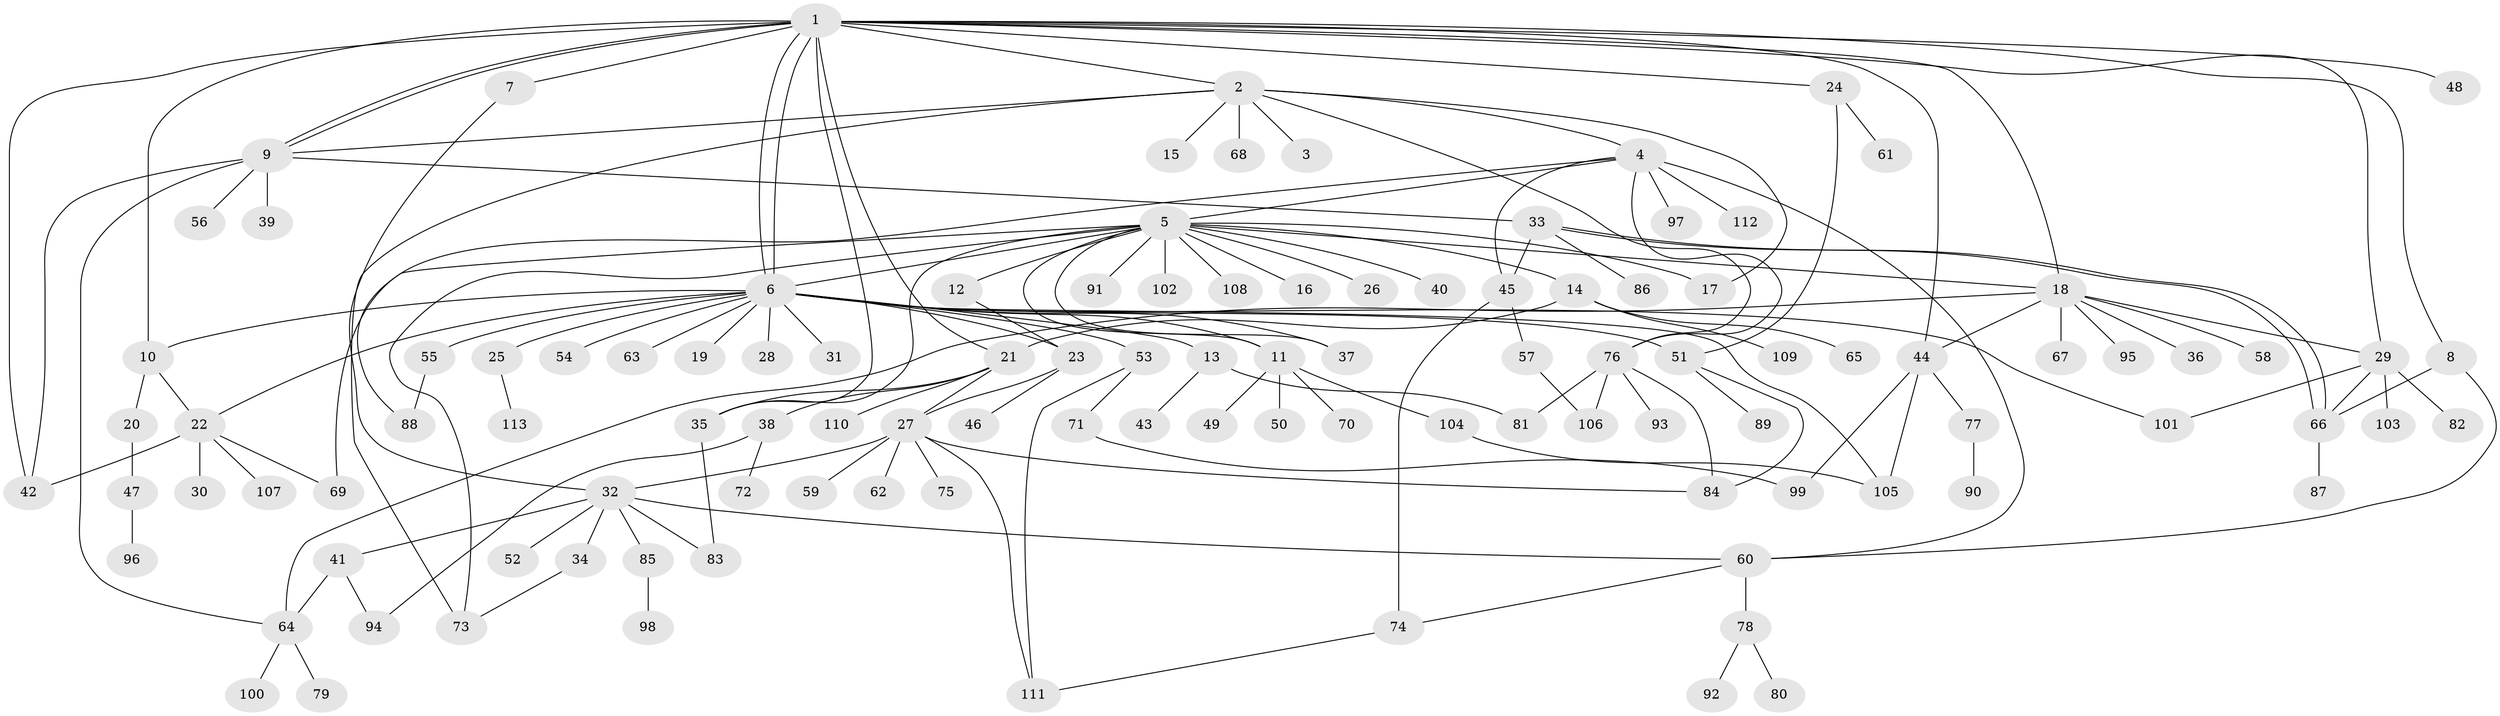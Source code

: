 // coarse degree distribution, {10: 0.030303030303030304, 7: 0.030303030303030304, 1: 0.5151515151515151, 6: 0.030303030303030304, 19: 0.030303030303030304, 2: 0.12121212121212122, 5: 0.030303030303030304, 8: 0.06060606060606061, 4: 0.09090909090909091, 3: 0.06060606060606061}
// Generated by graph-tools (version 1.1) at 2025/18/03/04/25 18:18:13]
// undirected, 113 vertices, 159 edges
graph export_dot {
graph [start="1"]
  node [color=gray90,style=filled];
  1;
  2;
  3;
  4;
  5;
  6;
  7;
  8;
  9;
  10;
  11;
  12;
  13;
  14;
  15;
  16;
  17;
  18;
  19;
  20;
  21;
  22;
  23;
  24;
  25;
  26;
  27;
  28;
  29;
  30;
  31;
  32;
  33;
  34;
  35;
  36;
  37;
  38;
  39;
  40;
  41;
  42;
  43;
  44;
  45;
  46;
  47;
  48;
  49;
  50;
  51;
  52;
  53;
  54;
  55;
  56;
  57;
  58;
  59;
  60;
  61;
  62;
  63;
  64;
  65;
  66;
  67;
  68;
  69;
  70;
  71;
  72;
  73;
  74;
  75;
  76;
  77;
  78;
  79;
  80;
  81;
  82;
  83;
  84;
  85;
  86;
  87;
  88;
  89;
  90;
  91;
  92;
  93;
  94;
  95;
  96;
  97;
  98;
  99;
  100;
  101;
  102;
  103;
  104;
  105;
  106;
  107;
  108;
  109;
  110;
  111;
  112;
  113;
  1 -- 2;
  1 -- 6;
  1 -- 6;
  1 -- 7;
  1 -- 8;
  1 -- 9;
  1 -- 9;
  1 -- 10;
  1 -- 18;
  1 -- 21;
  1 -- 24;
  1 -- 29;
  1 -- 35;
  1 -- 42;
  1 -- 44;
  1 -- 48;
  2 -- 3;
  2 -- 4;
  2 -- 9;
  2 -- 15;
  2 -- 17;
  2 -- 68;
  2 -- 73;
  2 -- 76;
  4 -- 5;
  4 -- 45;
  4 -- 60;
  4 -- 76;
  4 -- 88;
  4 -- 97;
  4 -- 112;
  5 -- 6;
  5 -- 11;
  5 -- 12;
  5 -- 14;
  5 -- 16;
  5 -- 17;
  5 -- 18;
  5 -- 26;
  5 -- 35;
  5 -- 37;
  5 -- 40;
  5 -- 69;
  5 -- 73;
  5 -- 91;
  5 -- 102;
  5 -- 108;
  6 -- 10;
  6 -- 11;
  6 -- 13;
  6 -- 19;
  6 -- 22;
  6 -- 23;
  6 -- 25;
  6 -- 28;
  6 -- 31;
  6 -- 37;
  6 -- 51;
  6 -- 53;
  6 -- 54;
  6 -- 55;
  6 -- 63;
  6 -- 101;
  6 -- 105;
  7 -- 32;
  8 -- 60;
  8 -- 66;
  9 -- 33;
  9 -- 39;
  9 -- 42;
  9 -- 56;
  9 -- 64;
  10 -- 20;
  10 -- 22;
  11 -- 49;
  11 -- 50;
  11 -- 70;
  11 -- 104;
  12 -- 23;
  13 -- 43;
  13 -- 81;
  14 -- 21;
  14 -- 65;
  14 -- 109;
  18 -- 29;
  18 -- 36;
  18 -- 44;
  18 -- 58;
  18 -- 64;
  18 -- 67;
  18 -- 95;
  20 -- 47;
  21 -- 27;
  21 -- 35;
  21 -- 38;
  21 -- 110;
  22 -- 30;
  22 -- 42;
  22 -- 69;
  22 -- 107;
  23 -- 27;
  23 -- 46;
  24 -- 51;
  24 -- 61;
  25 -- 113;
  27 -- 32;
  27 -- 59;
  27 -- 62;
  27 -- 75;
  27 -- 84;
  27 -- 111;
  29 -- 66;
  29 -- 82;
  29 -- 101;
  29 -- 103;
  32 -- 34;
  32 -- 41;
  32 -- 52;
  32 -- 60;
  32 -- 83;
  32 -- 85;
  33 -- 45;
  33 -- 66;
  33 -- 66;
  33 -- 86;
  34 -- 73;
  35 -- 83;
  38 -- 72;
  38 -- 94;
  41 -- 64;
  41 -- 94;
  44 -- 77;
  44 -- 99;
  44 -- 105;
  45 -- 57;
  45 -- 74;
  47 -- 96;
  51 -- 84;
  51 -- 89;
  53 -- 71;
  53 -- 111;
  55 -- 88;
  57 -- 106;
  60 -- 74;
  60 -- 78;
  64 -- 79;
  64 -- 100;
  66 -- 87;
  71 -- 99;
  74 -- 111;
  76 -- 81;
  76 -- 84;
  76 -- 93;
  76 -- 106;
  77 -- 90;
  78 -- 80;
  78 -- 92;
  85 -- 98;
  104 -- 105;
}
